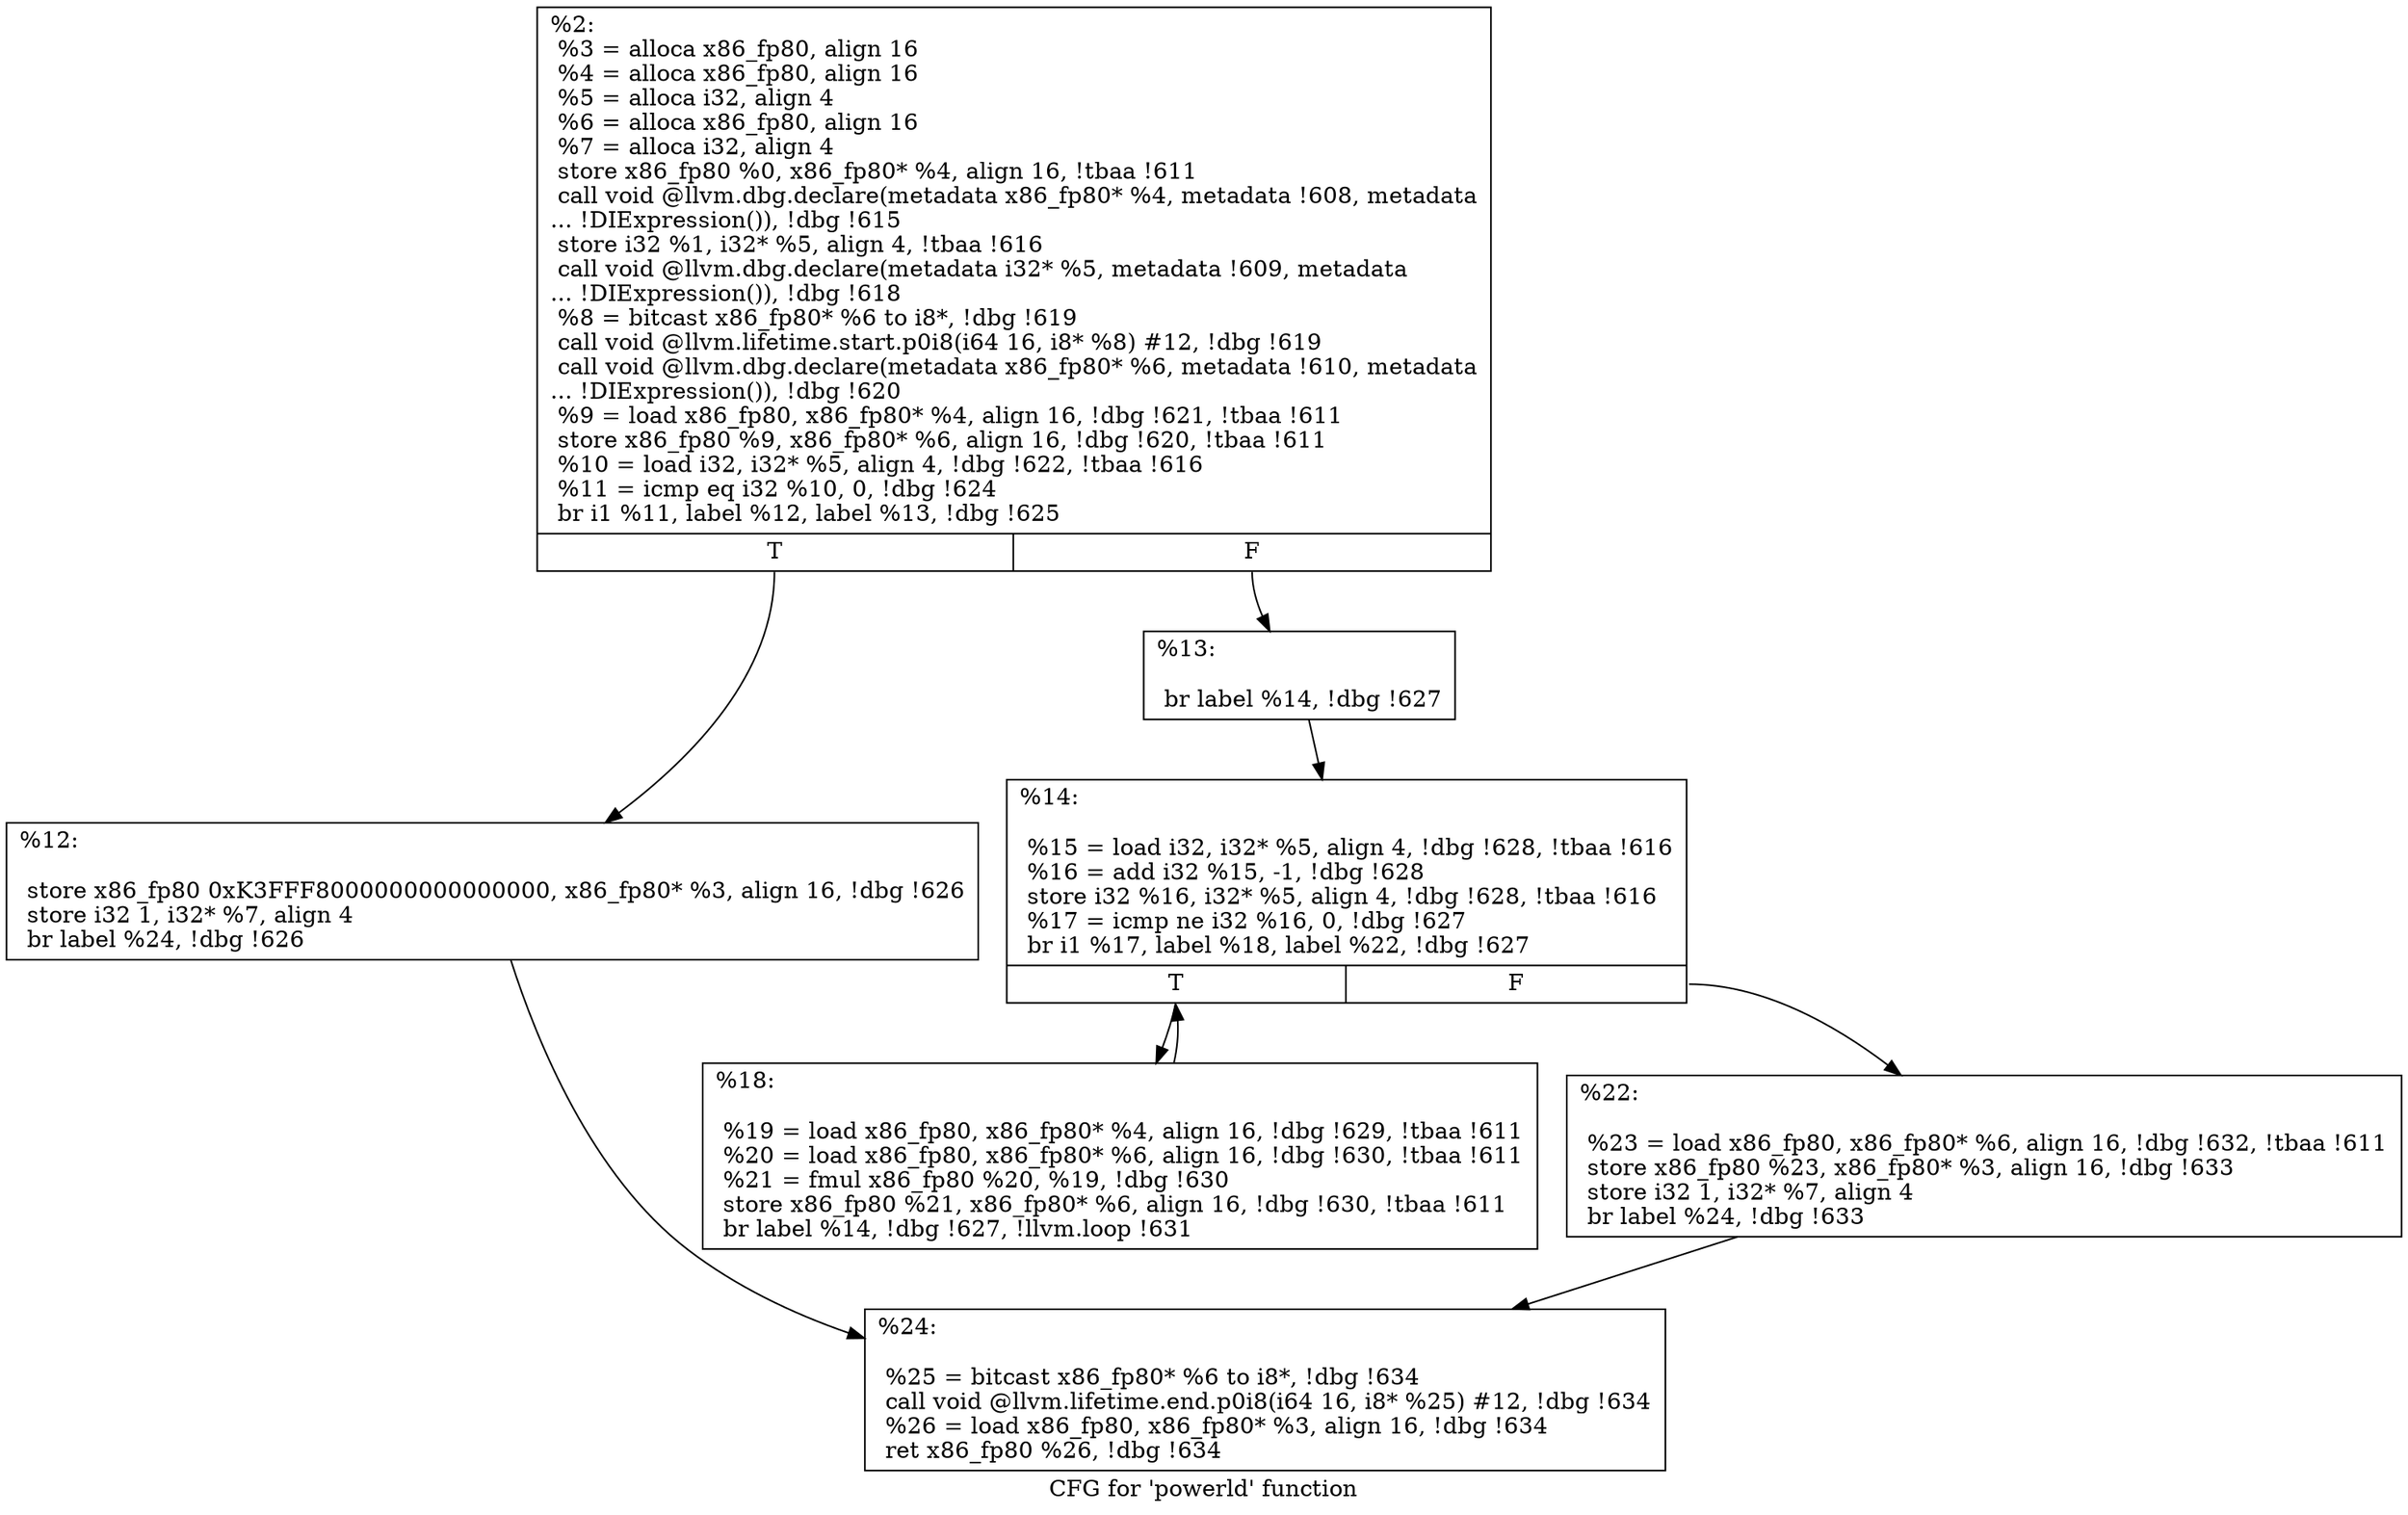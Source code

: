 digraph "CFG for 'powerld' function" {
	label="CFG for 'powerld' function";

	Node0xb5f820 [shape=record,label="{%2:\l  %3 = alloca x86_fp80, align 16\l  %4 = alloca x86_fp80, align 16\l  %5 = alloca i32, align 4\l  %6 = alloca x86_fp80, align 16\l  %7 = alloca i32, align 4\l  store x86_fp80 %0, x86_fp80* %4, align 16, !tbaa !611\l  call void @llvm.dbg.declare(metadata x86_fp80* %4, metadata !608, metadata\l... !DIExpression()), !dbg !615\l  store i32 %1, i32* %5, align 4, !tbaa !616\l  call void @llvm.dbg.declare(metadata i32* %5, metadata !609, metadata\l... !DIExpression()), !dbg !618\l  %8 = bitcast x86_fp80* %6 to i8*, !dbg !619\l  call void @llvm.lifetime.start.p0i8(i64 16, i8* %8) #12, !dbg !619\l  call void @llvm.dbg.declare(metadata x86_fp80* %6, metadata !610, metadata\l... !DIExpression()), !dbg !620\l  %9 = load x86_fp80, x86_fp80* %4, align 16, !dbg !621, !tbaa !611\l  store x86_fp80 %9, x86_fp80* %6, align 16, !dbg !620, !tbaa !611\l  %10 = load i32, i32* %5, align 4, !dbg !622, !tbaa !616\l  %11 = icmp eq i32 %10, 0, !dbg !624\l  br i1 %11, label %12, label %13, !dbg !625\l|{<s0>T|<s1>F}}"];
	Node0xb5f820:s0 -> Node0xb5f8b0;
	Node0xb5f820:s1 -> Node0xb5f900;
	Node0xb5f8b0 [shape=record,label="{%12:\l\l  store x86_fp80 0xK3FFF8000000000000000, x86_fp80* %3, align 16, !dbg !626\l  store i32 1, i32* %7, align 4\l  br label %24, !dbg !626\l}"];
	Node0xb5f8b0 -> Node0xb5fa40;
	Node0xb5f900 [shape=record,label="{%13:\l\l  br label %14, !dbg !627\l}"];
	Node0xb5f900 -> Node0xb5f950;
	Node0xb5f950 [shape=record,label="{%14:\l\l  %15 = load i32, i32* %5, align 4, !dbg !628, !tbaa !616\l  %16 = add i32 %15, -1, !dbg !628\l  store i32 %16, i32* %5, align 4, !dbg !628, !tbaa !616\l  %17 = icmp ne i32 %16, 0, !dbg !627\l  br i1 %17, label %18, label %22, !dbg !627\l|{<s0>T|<s1>F}}"];
	Node0xb5f950:s0 -> Node0xb5f9a0;
	Node0xb5f950:s1 -> Node0xb5f9f0;
	Node0xb5f9a0 [shape=record,label="{%18:\l\l  %19 = load x86_fp80, x86_fp80* %4, align 16, !dbg !629, !tbaa !611\l  %20 = load x86_fp80, x86_fp80* %6, align 16, !dbg !630, !tbaa !611\l  %21 = fmul x86_fp80 %20, %19, !dbg !630\l  store x86_fp80 %21, x86_fp80* %6, align 16, !dbg !630, !tbaa !611\l  br label %14, !dbg !627, !llvm.loop !631\l}"];
	Node0xb5f9a0 -> Node0xb5f950;
	Node0xb5f9f0 [shape=record,label="{%22:\l\l  %23 = load x86_fp80, x86_fp80* %6, align 16, !dbg !632, !tbaa !611\l  store x86_fp80 %23, x86_fp80* %3, align 16, !dbg !633\l  store i32 1, i32* %7, align 4\l  br label %24, !dbg !633\l}"];
	Node0xb5f9f0 -> Node0xb5fa40;
	Node0xb5fa40 [shape=record,label="{%24:\l\l  %25 = bitcast x86_fp80* %6 to i8*, !dbg !634\l  call void @llvm.lifetime.end.p0i8(i64 16, i8* %25) #12, !dbg !634\l  %26 = load x86_fp80, x86_fp80* %3, align 16, !dbg !634\l  ret x86_fp80 %26, !dbg !634\l}"];
}

